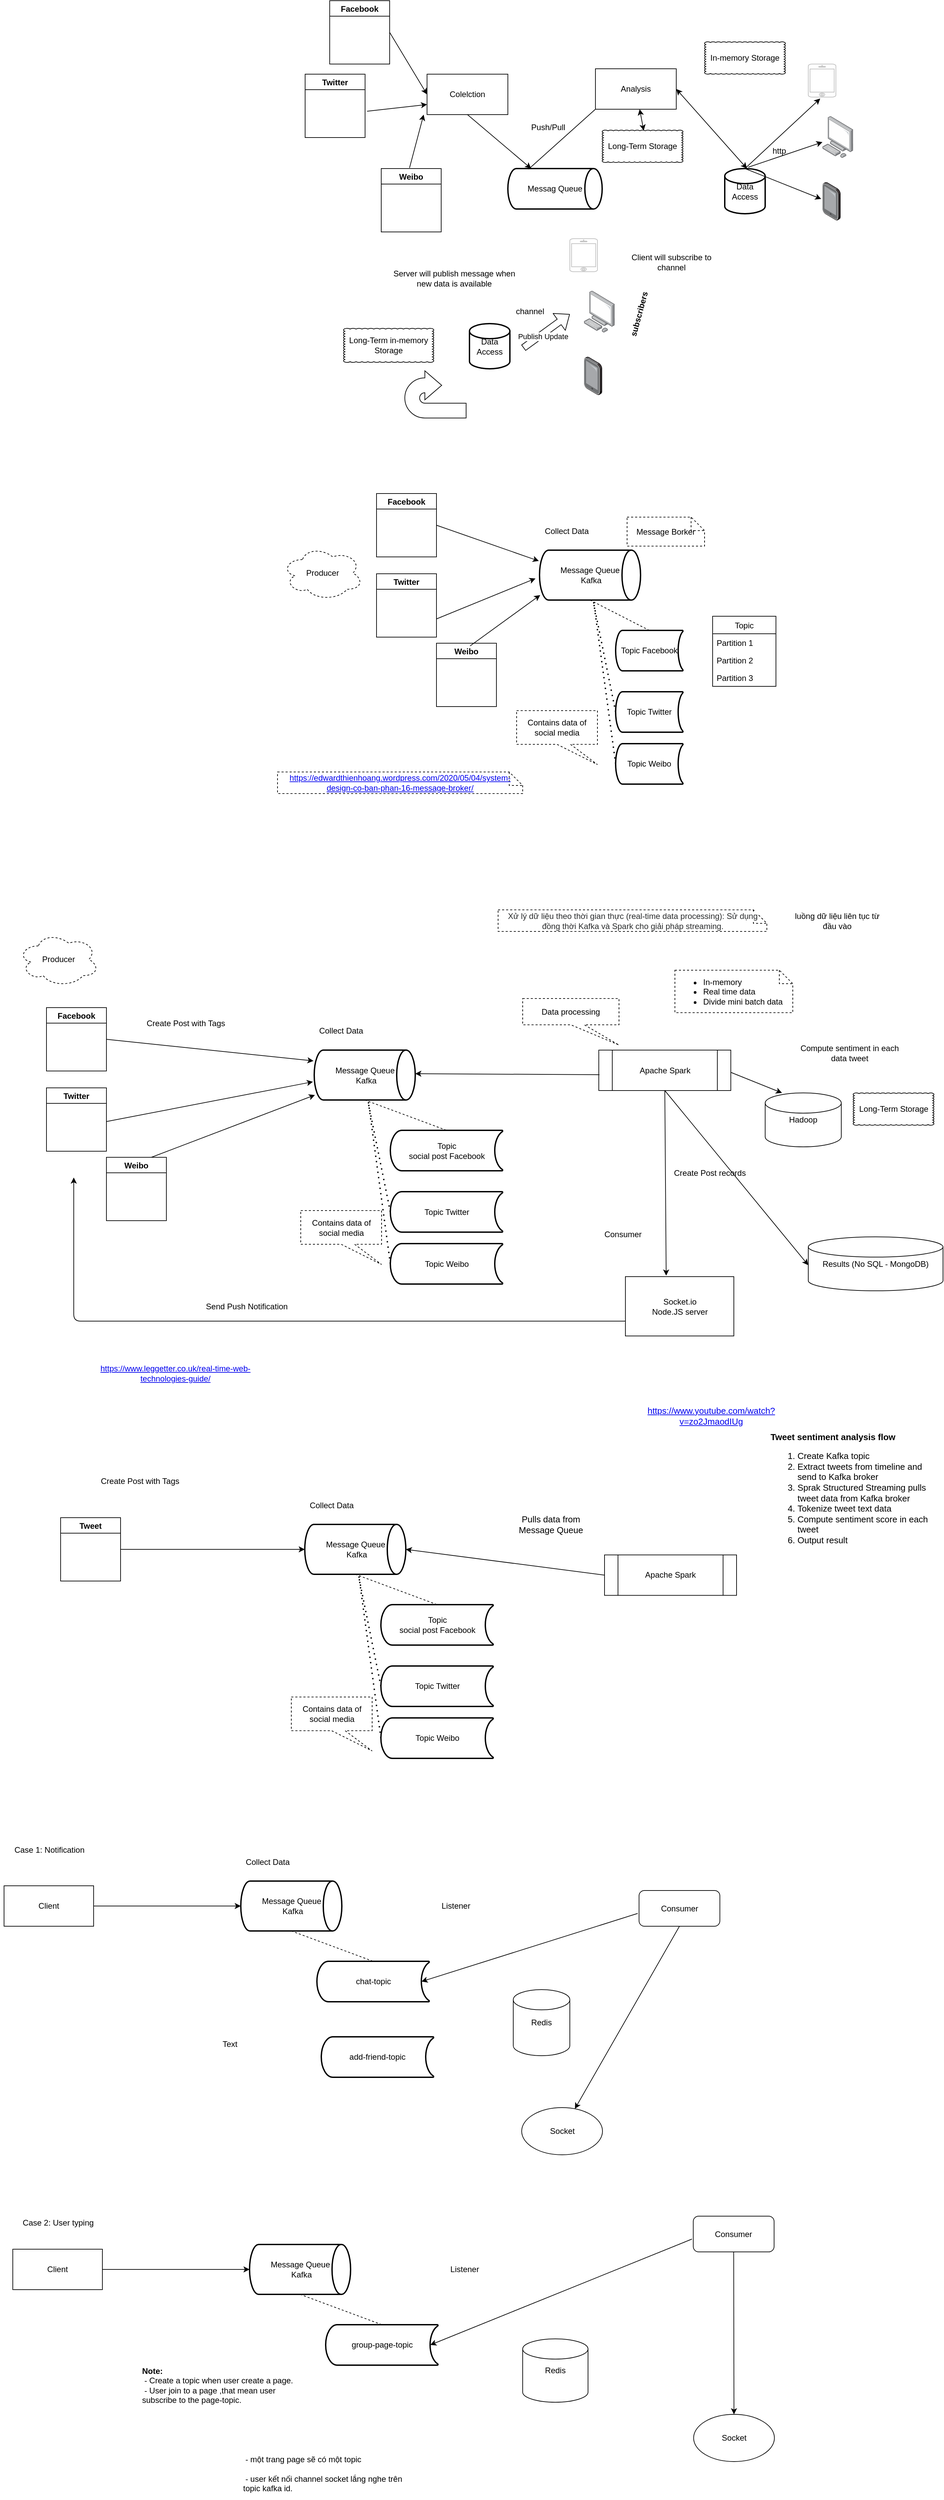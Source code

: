 <mxfile version="13.6.0" type="github">
  <diagram id="zB4D0Zn1a5sWIB_5QHZO" name="Page-1">
    <mxGraphModel dx="3342" dy="794" grid="1" gridSize="7" guides="1" tooltips="1" connect="1" arrows="1" fold="1" page="1" pageScale="1" pageWidth="1920" pageHeight="1200" math="0" shadow="0">
      <root>
        <mxCell id="0" />
        <mxCell id="1" parent="0" />
        <mxCell id="u7dPjCdoEQU-WYultVdr-2" value="Messag Queue&lt;br&gt;" style="strokeWidth=2;html=1;shape=mxgraph.flowchart.direct_data;whiteSpace=wrap;" parent="1" vertex="1">
          <mxGeometry x="307" y="274" width="140" height="60" as="geometry" />
        </mxCell>
        <mxCell id="u7dPjCdoEQU-WYultVdr-3" value="Colelction" style="rounded=0;whiteSpace=wrap;html=1;" parent="1" vertex="1">
          <mxGeometry x="187" y="134" width="120" height="60" as="geometry" />
        </mxCell>
        <mxCell id="u7dPjCdoEQU-WYultVdr-6" value="" style="endArrow=classic;html=1;exitX=0.5;exitY=1;exitDx=0;exitDy=0;" parent="1" source="u7dPjCdoEQU-WYultVdr-3" target="u7dPjCdoEQU-WYultVdr-2" edge="1">
          <mxGeometry width="50" height="50" relative="1" as="geometry">
            <mxPoint x="207" y="384" as="sourcePoint" />
            <mxPoint x="257" y="334" as="targetPoint" />
          </mxGeometry>
        </mxCell>
        <mxCell id="u7dPjCdoEQU-WYultVdr-7" value="Analysis" style="rounded=0;whiteSpace=wrap;html=1;" parent="1" vertex="1">
          <mxGeometry x="437" y="126" width="120" height="60" as="geometry" />
        </mxCell>
        <mxCell id="u7dPjCdoEQU-WYultVdr-81" value="Data Access" style="strokeWidth=2;html=1;shape=mxgraph.flowchart.database;whiteSpace=wrap;" parent="1" vertex="1">
          <mxGeometry x="629" y="274" width="60" height="67" as="geometry" />
        </mxCell>
        <mxCell id="u7dPjCdoEQU-WYultVdr-82" value="Long-Term Storage" style="whiteSpace=wrap;html=1;shape=mxgraph.basic.cloud_rect" parent="1" vertex="1">
          <mxGeometry x="447" y="217" width="120" height="48" as="geometry" />
        </mxCell>
        <mxCell id="u7dPjCdoEQU-WYultVdr-83" value="" style="endArrow=classic;startArrow=classic;html=1;exitX=0.514;exitY=0.015;exitDx=0;exitDy=0;exitPerimeter=0;" parent="1" source="u7dPjCdoEQU-WYultVdr-82" target="u7dPjCdoEQU-WYultVdr-7" edge="1">
          <mxGeometry width="50" height="50" relative="1" as="geometry">
            <mxPoint x="459" y="244" as="sourcePoint" />
            <mxPoint x="509" y="194" as="targetPoint" />
          </mxGeometry>
        </mxCell>
        <mxCell id="u7dPjCdoEQU-WYultVdr-84" value="In-memory Storage" style="whiteSpace=wrap;html=1;shape=mxgraph.basic.cloud_rect" parent="1" vertex="1">
          <mxGeometry x="599" y="86" width="120" height="48" as="geometry" />
        </mxCell>
        <mxCell id="u7dPjCdoEQU-WYultVdr-86" value="" style="endArrow=classic;startArrow=classic;html=1;entryX=1;entryY=0.5;entryDx=0;entryDy=0;" parent="1" target="u7dPjCdoEQU-WYultVdr-7" edge="1">
          <mxGeometry width="50" height="50" relative="1" as="geometry">
            <mxPoint x="662" y="274" as="sourcePoint" />
            <mxPoint x="712" y="224" as="targetPoint" />
          </mxGeometry>
        </mxCell>
        <mxCell id="u7dPjCdoEQU-WYultVdr-87" value="" style="endArrow=none;html=1;exitX=0.219;exitY=0.016;exitDx=0;exitDy=0;exitPerimeter=0;" parent="1" source="u7dPjCdoEQU-WYultVdr-2" edge="1">
          <mxGeometry width="50" height="50" relative="1" as="geometry">
            <mxPoint x="387" y="236" as="sourcePoint" />
            <mxPoint x="437" y="186" as="targetPoint" />
          </mxGeometry>
        </mxCell>
        <mxCell id="u7dPjCdoEQU-WYultVdr-89" value="Push/Pull" style="text;html=1;strokeColor=none;fillColor=none;align=center;verticalAlign=middle;whiteSpace=wrap;rounded=0;" parent="1" vertex="1">
          <mxGeometry x="347" y="203" width="40" height="20" as="geometry" />
        </mxCell>
        <mxCell id="u7dPjCdoEQU-WYultVdr-90" value="" style="html=1;verticalLabelPosition=bottom;labelBackgroundColor=#ffffff;verticalAlign=top;shadow=0;dashed=0;strokeWidth=1;shape=mxgraph.ios7.misc.iphone;strokeColor=#c0c0c0;" parent="1" vertex="1">
          <mxGeometry x="753" y="119" width="41" height="49" as="geometry" />
        </mxCell>
        <mxCell id="u7dPjCdoEQU-WYultVdr-91" value="" style="endArrow=classic;html=1;entryX=0.432;entryY=1.044;entryDx=0;entryDy=0;entryPerimeter=0;exitX=0.5;exitY=0;exitDx=0;exitDy=0;exitPerimeter=0;" parent="1" source="u7dPjCdoEQU-WYultVdr-81" target="u7dPjCdoEQU-WYultVdr-90" edge="1">
          <mxGeometry width="50" height="50" relative="1" as="geometry">
            <mxPoint x="669" y="266" as="sourcePoint" />
            <mxPoint x="747" y="224" as="targetPoint" />
          </mxGeometry>
        </mxCell>
        <mxCell id="u7dPjCdoEQU-WYultVdr-92" value="http" style="text;html=1;strokeColor=none;fillColor=none;align=center;verticalAlign=middle;whiteSpace=wrap;rounded=0;" parent="1" vertex="1">
          <mxGeometry x="690" y="238" width="40" height="20" as="geometry" />
        </mxCell>
        <mxCell id="u7dPjCdoEQU-WYultVdr-93" value="" style="points=[];aspect=fixed;html=1;align=center;shadow=0;dashed=0;image;image=img/lib/allied_telesis/computer_and_terminals/Personal_Computer.svg;" parent="1" vertex="1">
          <mxGeometry x="774" y="196.2" width="45.6" height="61.8" as="geometry" />
        </mxCell>
        <mxCell id="u7dPjCdoEQU-WYultVdr-98" value="" style="endArrow=classic;html=1;" parent="1" target="u7dPjCdoEQU-WYultVdr-93" edge="1">
          <mxGeometry width="50" height="50" relative="1" as="geometry">
            <mxPoint x="664" y="272" as="sourcePoint" />
            <mxPoint x="730" y="224" as="targetPoint" />
          </mxGeometry>
        </mxCell>
        <mxCell id="u7dPjCdoEQU-WYultVdr-99" value="" style="points=[];aspect=fixed;html=1;align=center;shadow=0;dashed=0;image;image=img/lib/allied_telesis/computer_and_terminals/Tablet.svg;" parent="1" vertex="1">
          <mxGeometry x="774" y="294" width="27" height="57" as="geometry" />
        </mxCell>
        <mxCell id="u7dPjCdoEQU-WYultVdr-100" value="" style="endArrow=classic;html=1;entryX=-0.066;entryY=0.44;entryDx=0;entryDy=0;entryPerimeter=0;exitX=0.5;exitY=0;exitDx=0;exitDy=0;exitPerimeter=0;" parent="1" source="u7dPjCdoEQU-WYultVdr-81" target="u7dPjCdoEQU-WYultVdr-99" edge="1">
          <mxGeometry width="50" height="50" relative="1" as="geometry">
            <mxPoint x="694" y="294" as="sourcePoint" />
            <mxPoint x="744" y="244" as="targetPoint" />
          </mxGeometry>
        </mxCell>
        <mxCell id="u7dPjCdoEQU-WYultVdr-101" value="Data Access" style="strokeWidth=2;html=1;shape=mxgraph.flowchart.database;whiteSpace=wrap;" parent="1" vertex="1">
          <mxGeometry x="250" y="504" width="60" height="67" as="geometry" />
        </mxCell>
        <mxCell id="u7dPjCdoEQU-WYultVdr-102" value="" style="html=1;verticalLabelPosition=bottom;labelBackgroundColor=#ffffff;verticalAlign=top;shadow=0;dashed=0;strokeWidth=1;shape=mxgraph.ios7.misc.iphone;strokeColor=#c0c0c0;" parent="1" vertex="1">
          <mxGeometry x="399" y="378" width="41" height="49" as="geometry" />
        </mxCell>
        <mxCell id="u7dPjCdoEQU-WYultVdr-104" value="channel" style="text;html=1;strokeColor=none;fillColor=none;align=center;verticalAlign=middle;whiteSpace=wrap;rounded=0;" parent="1" vertex="1">
          <mxGeometry x="320" y="476" width="40" height="20" as="geometry" />
        </mxCell>
        <mxCell id="u7dPjCdoEQU-WYultVdr-105" value="" style="points=[];aspect=fixed;html=1;align=center;shadow=0;dashed=0;image;image=img/lib/allied_telesis/computer_and_terminals/Personal_Computer.svg;" parent="1" vertex="1">
          <mxGeometry x="420" y="455.2" width="45.6" height="61.8" as="geometry" />
        </mxCell>
        <mxCell id="u7dPjCdoEQU-WYultVdr-107" value="" style="points=[];aspect=fixed;html=1;align=center;shadow=0;dashed=0;image;image=img/lib/allied_telesis/computer_and_terminals/Tablet.svg;" parent="1" vertex="1">
          <mxGeometry x="420" y="553" width="27" height="57" as="geometry" />
        </mxCell>
        <mxCell id="u7dPjCdoEQU-WYultVdr-109" value="subscribers" style="text;html=1;strokeColor=none;fillColor=none;align=center;verticalAlign=middle;whiteSpace=wrap;rounded=0;rotation=-75;fontStyle=1" parent="1" vertex="1">
          <mxGeometry x="465.6" y="476" width="73" height="28" as="geometry" />
        </mxCell>
        <mxCell id="u7dPjCdoEQU-WYultVdr-112" value="" style="shape=flexArrow;endArrow=classic;html=1;" parent="1" edge="1">
          <mxGeometry width="50" height="50" relative="1" as="geometry">
            <mxPoint x="330" y="540" as="sourcePoint" />
            <mxPoint x="399" y="490" as="targetPoint" />
          </mxGeometry>
        </mxCell>
        <mxCell id="u7dPjCdoEQU-WYultVdr-113" value="Publish Update" style="edgeLabel;html=1;align=center;verticalAlign=middle;resizable=0;points=[];" parent="u7dPjCdoEQU-WYultVdr-112" vertex="1" connectable="0">
          <mxGeometry x="-0.23" y="-3" relative="1" as="geometry">
            <mxPoint as="offset" />
          </mxGeometry>
        </mxCell>
        <mxCell id="u7dPjCdoEQU-WYultVdr-114" value="Long-Term in-memory Storage" style="whiteSpace=wrap;html=1;shape=mxgraph.basic.cloud_rect" parent="1" vertex="1">
          <mxGeometry x="63" y="511" width="134" height="50.5" as="geometry" />
        </mxCell>
        <mxCell id="u7dPjCdoEQU-WYultVdr-115" value="" style="html=1;shadow=0;dashed=0;align=center;verticalAlign=middle;shape=mxgraph.arrows2.uTurnArrow;dy=11;arrowHead=43;dx2=25;" parent="1" vertex="1">
          <mxGeometry x="154" y="574" width="91" height="70" as="geometry" />
        </mxCell>
        <mxCell id="u7dPjCdoEQU-WYultVdr-116" value="Client will subscribe to channel&lt;br&gt;" style="text;html=1;strokeColor=none;fillColor=none;align=center;verticalAlign=middle;whiteSpace=wrap;rounded=0;" parent="1" vertex="1">
          <mxGeometry x="473" y="399" width="154" height="28" as="geometry" />
        </mxCell>
        <mxCell id="u7dPjCdoEQU-WYultVdr-117" value="Server will publish message when new data is available" style="text;html=1;strokeColor=none;fillColor=none;align=center;verticalAlign=middle;whiteSpace=wrap;rounded=0;" parent="1" vertex="1">
          <mxGeometry x="126" y="427" width="203" height="20" as="geometry" />
        </mxCell>
        <mxCell id="24a-mGjXgg-N6J_SjT-v-1" value="Facebook" style="swimlane;" parent="1" vertex="1">
          <mxGeometry x="42.5" y="25" width="89" height="94" as="geometry" />
        </mxCell>
        <mxCell id="24a-mGjXgg-N6J_SjT-v-2" value="" style="endArrow=classic;html=1;entryX=0;entryY=0.5;entryDx=0;entryDy=0;exitX=1;exitY=0.5;exitDx=0;exitDy=0;" parent="1" source="24a-mGjXgg-N6J_SjT-v-1" target="u7dPjCdoEQU-WYultVdr-3" edge="1">
          <mxGeometry width="50" height="50" relative="1" as="geometry">
            <mxPoint x="98" y="168" as="sourcePoint" />
            <mxPoint x="148" y="118" as="targetPoint" />
          </mxGeometry>
        </mxCell>
        <mxCell id="24a-mGjXgg-N6J_SjT-v-3" value="Twitter" style="swimlane;" parent="1" vertex="1">
          <mxGeometry x="6" y="134" width="89" height="94" as="geometry" />
        </mxCell>
        <mxCell id="24a-mGjXgg-N6J_SjT-v-4" value="Weibo" style="swimlane;" parent="1" vertex="1">
          <mxGeometry x="119" y="274" width="89" height="94" as="geometry" />
        </mxCell>
        <mxCell id="24a-mGjXgg-N6J_SjT-v-5" value="" style="endArrow=classic;html=1;entryX=0;entryY=0.75;entryDx=0;entryDy=0;" parent="1" target="u7dPjCdoEQU-WYultVdr-3" edge="1">
          <mxGeometry width="50" height="50" relative="1" as="geometry">
            <mxPoint x="98" y="189" as="sourcePoint" />
            <mxPoint x="155" y="217" as="targetPoint" />
          </mxGeometry>
        </mxCell>
        <mxCell id="24a-mGjXgg-N6J_SjT-v-7" value="" style="endArrow=classic;html=1;" parent="1" edge="1">
          <mxGeometry width="50" height="50" relative="1" as="geometry">
            <mxPoint x="161" y="273" as="sourcePoint" />
            <mxPoint x="182" y="194" as="targetPoint" />
          </mxGeometry>
        </mxCell>
        <mxCell id="24a-mGjXgg-N6J_SjT-v-9" value="Message Queue&lt;br&gt;&amp;nbsp;Kafka" style="strokeWidth=2;html=1;shape=mxgraph.flowchart.direct_data;whiteSpace=wrap;" parent="1" vertex="1">
          <mxGeometry x="354" y="840" width="150" height="74" as="geometry" />
        </mxCell>
        <mxCell id="24a-mGjXgg-N6J_SjT-v-14" value="" style="endArrow=classic;html=1;entryX=-0.007;entryY=0.217;entryDx=0;entryDy=0;exitX=1;exitY=0.5;exitDx=0;exitDy=0;entryPerimeter=0;" parent="1" source="24a-mGjXgg-N6J_SjT-v-18" target="24a-mGjXgg-N6J_SjT-v-9" edge="1">
          <mxGeometry width="50" height="50" relative="1" as="geometry">
            <mxPoint x="180" y="872" as="sourcePoint" />
            <mxPoint x="269" y="868" as="targetPoint" />
          </mxGeometry>
        </mxCell>
        <mxCell id="24a-mGjXgg-N6J_SjT-v-15" value="Weibo" style="swimlane;" parent="1" vertex="1">
          <mxGeometry x="201" y="978" width="89" height="94" as="geometry" />
        </mxCell>
        <mxCell id="24a-mGjXgg-N6J_SjT-v-16" value="" style="endArrow=classic;html=1;" parent="1" edge="1">
          <mxGeometry width="50" height="50" relative="1" as="geometry">
            <mxPoint x="201" y="942" as="sourcePoint" />
            <mxPoint x="348" y="882" as="targetPoint" />
          </mxGeometry>
        </mxCell>
        <mxCell id="24a-mGjXgg-N6J_SjT-v-17" value="" style="endArrow=classic;html=1;entryX=0.007;entryY=0.9;entryDx=0;entryDy=0;entryPerimeter=0;" parent="1" target="24a-mGjXgg-N6J_SjT-v-9" edge="1">
          <mxGeometry width="50" height="50" relative="1" as="geometry">
            <mxPoint x="251" y="982" as="sourcePoint" />
            <mxPoint x="286" y="903" as="targetPoint" />
          </mxGeometry>
        </mxCell>
        <mxCell id="24a-mGjXgg-N6J_SjT-v-18" value="Facebook" style="swimlane;" parent="1" vertex="1">
          <mxGeometry x="112" y="756" width="89" height="94" as="geometry" />
        </mxCell>
        <mxCell id="24a-mGjXgg-N6J_SjT-v-19" value="Twitter" style="swimlane;" parent="1" vertex="1">
          <mxGeometry x="112" y="875" width="89" height="94" as="geometry" />
        </mxCell>
        <mxCell id="24a-mGjXgg-N6J_SjT-v-20" value="Collect Data&lt;br&gt;" style="text;html=1;strokeColor=none;fillColor=none;align=center;verticalAlign=middle;whiteSpace=wrap;rounded=0;" parent="1" vertex="1">
          <mxGeometry x="355.5" y="798" width="77" height="27" as="geometry" />
        </mxCell>
        <mxCell id="24a-mGjXgg-N6J_SjT-v-22" value="Topic Facebook" style="strokeWidth=2;html=1;shape=mxgraph.flowchart.stored_data;whiteSpace=wrap;" parent="1" vertex="1">
          <mxGeometry x="467" y="959" width="100" height="60" as="geometry" />
        </mxCell>
        <mxCell id="24a-mGjXgg-N6J_SjT-v-23" value="" style="endArrow=none;dashed=1;html=1;exitX=0.5;exitY=1;exitDx=0;exitDy=0;exitPerimeter=0;entryX=0.5;entryY=0;entryDx=0;entryDy=0;entryPerimeter=0;" parent="1" source="24a-mGjXgg-N6J_SjT-v-9" target="24a-mGjXgg-N6J_SjT-v-22" edge="1">
          <mxGeometry width="50" height="50" relative="1" as="geometry">
            <mxPoint x="397" y="1072" as="sourcePoint" />
            <mxPoint x="447" y="1022" as="targetPoint" />
          </mxGeometry>
        </mxCell>
        <mxCell id="24a-mGjXgg-N6J_SjT-v-24" value="Topic Twitter" style="strokeWidth=2;html=1;shape=mxgraph.flowchart.stored_data;whiteSpace=wrap;" parent="1" vertex="1">
          <mxGeometry x="467" y="1050" width="100" height="60" as="geometry" />
        </mxCell>
        <mxCell id="24a-mGjXgg-N6J_SjT-v-25" value="" style="endArrow=none;dashed=1;html=1;dashPattern=1 3;strokeWidth=2;exitX=0;exitY=0.5;exitDx=0;exitDy=0;exitPerimeter=0;" parent="1" source="24a-mGjXgg-N6J_SjT-v-24" edge="1">
          <mxGeometry width="50" height="50" relative="1" as="geometry">
            <mxPoint x="383" y="988" as="sourcePoint" />
            <mxPoint x="434" y="917" as="targetPoint" />
          </mxGeometry>
        </mxCell>
        <mxCell id="24a-mGjXgg-N6J_SjT-v-26" value="Topic Weibo&lt;br&gt;" style="strokeWidth=2;html=1;shape=mxgraph.flowchart.stored_data;whiteSpace=wrap;" parent="1" vertex="1">
          <mxGeometry x="467" y="1127" width="100" height="60" as="geometry" />
        </mxCell>
        <mxCell id="24a-mGjXgg-N6J_SjT-v-27" value="" style="endArrow=none;dashed=1;html=1;dashPattern=1 3;strokeWidth=2;exitX=0;exitY=0.5;exitDx=0;exitDy=0;exitPerimeter=0;" parent="1" source="24a-mGjXgg-N6J_SjT-v-26" edge="1">
          <mxGeometry width="50" height="50" relative="1" as="geometry">
            <mxPoint x="397" y="1065" as="sourcePoint" />
            <mxPoint x="434" y="914" as="targetPoint" />
          </mxGeometry>
        </mxCell>
        <mxCell id="24a-mGjXgg-N6J_SjT-v-40" value="Producer" style="ellipse;shape=cloud;whiteSpace=wrap;html=1;dashed=1;" parent="1" vertex="1">
          <mxGeometry x="-28" y="834" width="120" height="80" as="geometry" />
        </mxCell>
        <mxCell id="24a-mGjXgg-N6J_SjT-v-36" value="Topic" style="swimlane;fontStyle=0;childLayout=stackLayout;horizontal=1;startSize=26;fillColor=none;horizontalStack=0;resizeParent=1;resizeParentMax=0;resizeLast=0;collapsible=1;marginBottom=0;" parent="1" vertex="1">
          <mxGeometry x="611" y="938" width="94" height="104" as="geometry" />
        </mxCell>
        <mxCell id="24a-mGjXgg-N6J_SjT-v-37" value="Partition 1" style="text;strokeColor=none;fillColor=none;align=left;verticalAlign=top;spacingLeft=4;spacingRight=4;overflow=hidden;rotatable=0;points=[[0,0.5],[1,0.5]];portConstraint=eastwest;" parent="24a-mGjXgg-N6J_SjT-v-36" vertex="1">
          <mxGeometry y="26" width="94" height="26" as="geometry" />
        </mxCell>
        <mxCell id="24a-mGjXgg-N6J_SjT-v-38" value="Partition 2" style="text;strokeColor=none;fillColor=none;align=left;verticalAlign=top;spacingLeft=4;spacingRight=4;overflow=hidden;rotatable=0;points=[[0,0.5],[1,0.5]];portConstraint=eastwest;" parent="24a-mGjXgg-N6J_SjT-v-36" vertex="1">
          <mxGeometry y="52" width="94" height="26" as="geometry" />
        </mxCell>
        <mxCell id="24a-mGjXgg-N6J_SjT-v-39" value="Partition 3" style="text;strokeColor=none;fillColor=none;align=left;verticalAlign=top;spacingLeft=4;spacingRight=4;overflow=hidden;rotatable=0;points=[[0,0.5],[1,0.5]];portConstraint=eastwest;" parent="24a-mGjXgg-N6J_SjT-v-36" vertex="1">
          <mxGeometry y="78" width="94" height="26" as="geometry" />
        </mxCell>
        <mxCell id="24a-mGjXgg-N6J_SjT-v-41" value="Contains data of social media" style="shape=callout;whiteSpace=wrap;html=1;perimeter=calloutPerimeter;dashed=1;position2=1;" parent="1" vertex="1">
          <mxGeometry x="320" y="1078" width="120" height="80" as="geometry" />
        </mxCell>
        <mxCell id="24a-mGjXgg-N6J_SjT-v-44" value="&lt;a href=&quot;https://edwardthienhoang.wordpress.com/2020/05/04/system-design-co-ban-phan-16-message-broker/&quot;&gt;https://edwardthienhoang.wordpress.com/2020/05/04/system-design-co-ban-phan-16-message-broker/&lt;/a&gt;" style="shape=note;size=20;whiteSpace=wrap;html=1;dashed=1;" parent="1" vertex="1">
          <mxGeometry x="-35" y="1169" width="364" height="32" as="geometry" />
        </mxCell>
        <mxCell id="24a-mGjXgg-N6J_SjT-v-45" value="Message Borker" style="shape=note;size=20;whiteSpace=wrap;html=1;dashed=1;" parent="1" vertex="1">
          <mxGeometry x="484" y="791" width="115" height="43" as="geometry" />
        </mxCell>
        <mxCell id="24a-mGjXgg-N6J_SjT-v-46" value="&lt;span style=&quot;color: rgb(41 , 43 , 44) ; font-family: &amp;#34;open sans&amp;#34; , , &amp;#34;blinkmacsystemfont&amp;#34; , &amp;#34;segoe ui&amp;#34; , &amp;#34;helvetica neue&amp;#34; , &amp;#34;arial&amp;#34; , sans-serif , &amp;#34;apple color emoji&amp;#34; , &amp;#34;segoe ui emoji&amp;#34; , &amp;#34;segoe ui symbol&amp;#34; ; text-align: left ; background-color: rgb(255 , 255 , 255)&quot;&gt;Xử lý dữ liệu theo thời gian thực (real-time data processing): Sử dụng đồng thời Kafka và Spark cho giải pháp streaming.&lt;/span&gt;" style="shape=note;size=20;whiteSpace=wrap;html=1;dashed=1;" parent="1" vertex="1">
          <mxGeometry x="292.5" y="1373.5" width="399" height="32" as="geometry" />
        </mxCell>
        <mxCell id="uCAJaLIvxssrV7Yk87P6-1" value="Message Queue&lt;br&gt;&amp;nbsp;Kafka" style="strokeWidth=2;html=1;shape=mxgraph.flowchart.direct_data;whiteSpace=wrap;" parent="1" vertex="1">
          <mxGeometry x="19.5" y="1581.5" width="150" height="74" as="geometry" />
        </mxCell>
        <mxCell id="uCAJaLIvxssrV7Yk87P6-2" value="" style="endArrow=classic;html=1;entryX=-0.007;entryY=0.217;entryDx=0;entryDy=0;exitX=1;exitY=0.5;exitDx=0;exitDy=0;entryPerimeter=0;" parent="1" source="uCAJaLIvxssrV7Yk87P6-6" target="uCAJaLIvxssrV7Yk87P6-1" edge="1">
          <mxGeometry width="50" height="50" relative="1" as="geometry">
            <mxPoint x="-310" y="1634.5" as="sourcePoint" />
            <mxPoint x="-221" y="1630.5" as="targetPoint" />
          </mxGeometry>
        </mxCell>
        <mxCell id="uCAJaLIvxssrV7Yk87P6-3" value="Weibo" style="swimlane;" parent="1" vertex="1">
          <mxGeometry x="-289" y="1740.5" width="89" height="94" as="geometry" />
        </mxCell>
        <mxCell id="uCAJaLIvxssrV7Yk87P6-4" value="" style="endArrow=classic;html=1;entryX=-0.013;entryY=0.635;entryDx=0;entryDy=0;entryPerimeter=0;" parent="1" target="uCAJaLIvxssrV7Yk87P6-1" edge="1">
          <mxGeometry width="50" height="50" relative="1" as="geometry">
            <mxPoint x="-289" y="1687.5" as="sourcePoint" />
            <mxPoint x="-142" y="1627.5" as="targetPoint" />
          </mxGeometry>
        </mxCell>
        <mxCell id="uCAJaLIvxssrV7Yk87P6-5" value="" style="endArrow=classic;html=1;entryX=0.007;entryY=0.9;entryDx=0;entryDy=0;entryPerimeter=0;exitX=0.75;exitY=0;exitDx=0;exitDy=0;" parent="1" source="uCAJaLIvxssrV7Yk87P6-3" target="uCAJaLIvxssrV7Yk87P6-1" edge="1">
          <mxGeometry width="50" height="50" relative="1" as="geometry">
            <mxPoint x="-239" y="1744.5" as="sourcePoint" />
            <mxPoint x="-204" y="1665.5" as="targetPoint" />
          </mxGeometry>
        </mxCell>
        <mxCell id="uCAJaLIvxssrV7Yk87P6-6" value="Facebook" style="swimlane;" parent="1" vertex="1">
          <mxGeometry x="-378" y="1518.5" width="89" height="94" as="geometry" />
        </mxCell>
        <mxCell id="uCAJaLIvxssrV7Yk87P6-7" value="Twitter" style="swimlane;" parent="1" vertex="1">
          <mxGeometry x="-378" y="1637.5" width="89" height="94" as="geometry" />
        </mxCell>
        <mxCell id="uCAJaLIvxssrV7Yk87P6-8" value="Collect Data&lt;br&gt;" style="text;html=1;strokeColor=none;fillColor=none;align=center;verticalAlign=middle;whiteSpace=wrap;rounded=0;" parent="1" vertex="1">
          <mxGeometry x="21" y="1539.5" width="77" height="27" as="geometry" />
        </mxCell>
        <mxCell id="uCAJaLIvxssrV7Yk87P6-9" value="Topic &lt;br&gt;social post Facebook" style="strokeWidth=2;html=1;shape=mxgraph.flowchart.stored_data;whiteSpace=wrap;" parent="1" vertex="1">
          <mxGeometry x="132.5" y="1700.5" width="167" height="60" as="geometry" />
        </mxCell>
        <mxCell id="uCAJaLIvxssrV7Yk87P6-10" value="" style="endArrow=none;dashed=1;html=1;exitX=0.5;exitY=1;exitDx=0;exitDy=0;exitPerimeter=0;entryX=0.5;entryY=0;entryDx=0;entryDy=0;entryPerimeter=0;" parent="1" source="uCAJaLIvxssrV7Yk87P6-1" target="uCAJaLIvxssrV7Yk87P6-9" edge="1">
          <mxGeometry width="50" height="50" relative="1" as="geometry">
            <mxPoint x="62.5" y="1813.5" as="sourcePoint" />
            <mxPoint x="112.5" y="1763.5" as="targetPoint" />
          </mxGeometry>
        </mxCell>
        <mxCell id="uCAJaLIvxssrV7Yk87P6-11" value="Topic Twitter" style="strokeWidth=2;html=1;shape=mxgraph.flowchart.stored_data;whiteSpace=wrap;" parent="1" vertex="1">
          <mxGeometry x="132.5" y="1791.5" width="167" height="60" as="geometry" />
        </mxCell>
        <mxCell id="uCAJaLIvxssrV7Yk87P6-12" value="" style="endArrow=none;dashed=1;html=1;dashPattern=1 3;strokeWidth=2;exitX=0;exitY=0.5;exitDx=0;exitDy=0;exitPerimeter=0;" parent="1" source="uCAJaLIvxssrV7Yk87P6-11" edge="1">
          <mxGeometry width="50" height="50" relative="1" as="geometry">
            <mxPoint x="48.5" y="1729.5" as="sourcePoint" />
            <mxPoint x="99.5" y="1658.5" as="targetPoint" />
          </mxGeometry>
        </mxCell>
        <mxCell id="uCAJaLIvxssrV7Yk87P6-13" value="Topic Weibo&lt;br&gt;" style="strokeWidth=2;html=1;shape=mxgraph.flowchart.stored_data;whiteSpace=wrap;" parent="1" vertex="1">
          <mxGeometry x="132.5" y="1868.5" width="167" height="60" as="geometry" />
        </mxCell>
        <mxCell id="uCAJaLIvxssrV7Yk87P6-14" value="" style="endArrow=none;dashed=1;html=1;dashPattern=1 3;strokeWidth=2;exitX=0;exitY=0.5;exitDx=0;exitDy=0;exitPerimeter=0;" parent="1" source="uCAJaLIvxssrV7Yk87P6-13" edge="1">
          <mxGeometry width="50" height="50" relative="1" as="geometry">
            <mxPoint x="62.5" y="1806.5" as="sourcePoint" />
            <mxPoint x="99.5" y="1655.5" as="targetPoint" />
          </mxGeometry>
        </mxCell>
        <mxCell id="uCAJaLIvxssrV7Yk87P6-15" value="Producer" style="ellipse;shape=cloud;whiteSpace=wrap;html=1;dashed=1;" parent="1" vertex="1">
          <mxGeometry x="-420" y="1407" width="120" height="80" as="geometry" />
        </mxCell>
        <mxCell id="uCAJaLIvxssrV7Yk87P6-20" value="Contains data of social media" style="shape=callout;whiteSpace=wrap;html=1;perimeter=calloutPerimeter;dashed=1;position2=1;" parent="1" vertex="1">
          <mxGeometry x="-0.5" y="1819.5" width="120" height="80" as="geometry" />
        </mxCell>
        <mxCell id="uCAJaLIvxssrV7Yk87P6-22" value="Create Post with Tags" style="text;html=1;strokeColor=none;fillColor=none;align=center;verticalAlign=middle;whiteSpace=wrap;rounded=0;" parent="1" vertex="1">
          <mxGeometry x="-232.5" y="1518.5" width="122" height="46" as="geometry" />
        </mxCell>
        <mxCell id="uCAJaLIvxssrV7Yk87P6-25" value="Apache Spark" style="shape=process;whiteSpace=wrap;html=1;backgroundOutline=1;" parent="1" vertex="1">
          <mxGeometry x="442" y="1581.5" width="196" height="60" as="geometry" />
        </mxCell>
        <mxCell id="uCAJaLIvxssrV7Yk87P6-26" value="Data processing" style="shape=callout;whiteSpace=wrap;html=1;perimeter=calloutPerimeter;dashed=1;position2=1;" parent="1" vertex="1">
          <mxGeometry x="329" y="1505" width="143" height="69" as="geometry" />
        </mxCell>
        <mxCell id="uCAJaLIvxssrV7Yk87P6-28" value="" style="endArrow=classic;html=1;entryX=1;entryY=0.5;entryDx=0;entryDy=0;entryPerimeter=0;exitX=0.005;exitY=0.642;exitDx=0;exitDy=0;exitPerimeter=0;" parent="1" edge="1">
          <mxGeometry width="50" height="50" relative="1" as="geometry">
            <mxPoint x="442.98" y="1618.02" as="sourcePoint" />
            <mxPoint x="169.5" y="1616.5" as="targetPoint" />
          </mxGeometry>
        </mxCell>
        <mxCell id="uCAJaLIvxssrV7Yk87P6-29" value="Socket.io&lt;br&gt;Node.JS server" style="rounded=0;whiteSpace=wrap;html=1;" parent="1" vertex="1">
          <mxGeometry x="481.5" y="1917.5" width="161" height="88" as="geometry" />
        </mxCell>
        <mxCell id="uCAJaLIvxssrV7Yk87P6-30" value="" style="endArrow=classic;html=1;exitX=0;exitY=0.75;exitDx=0;exitDy=0;" parent="1" source="uCAJaLIvxssrV7Yk87P6-29" edge="1">
          <mxGeometry width="50" height="50" relative="1" as="geometry">
            <mxPoint x="-316.5" y="1952.5" as="sourcePoint" />
            <mxPoint x="-337.5" y="1770.5" as="targetPoint" />
            <Array as="points">
              <mxPoint x="-337.5" y="1983.5" />
            </Array>
          </mxGeometry>
        </mxCell>
        <mxCell id="uCAJaLIvxssrV7Yk87P6-31" value="Results (No SQL - MongoDB)" style="shape=cylinder2;whiteSpace=wrap;html=1;boundedLbl=1;backgroundOutline=1;size=15;" parent="1" vertex="1">
          <mxGeometry x="753" y="1858.5" width="200" height="80" as="geometry" />
        </mxCell>
        <mxCell id="uCAJaLIvxssrV7Yk87P6-33" value="" style="endArrow=classic;html=1;exitX=0.5;exitY=1;exitDx=0;exitDy=0;entryX=0;entryY=0.525;entryDx=0;entryDy=0;entryPerimeter=0;" parent="1" source="uCAJaLIvxssrV7Yk87P6-25" target="uCAJaLIvxssrV7Yk87P6-31" edge="1">
          <mxGeometry width="50" height="50" relative="1" as="geometry">
            <mxPoint x="579.5" y="1687.5" as="sourcePoint" />
            <mxPoint x="629.5" y="1637.5" as="targetPoint" />
          </mxGeometry>
        </mxCell>
        <mxCell id="uCAJaLIvxssrV7Yk87P6-34" value="Send Push Notification" style="text;html=1;strokeColor=none;fillColor=none;align=center;verticalAlign=middle;whiteSpace=wrap;rounded=0;" parent="1" vertex="1">
          <mxGeometry x="-182" y="1951.5" width="203" height="20" as="geometry" />
        </mxCell>
        <mxCell id="uCAJaLIvxssrV7Yk87P6-35" value="Create Post records" style="text;html=1;strokeColor=none;fillColor=none;align=center;verticalAlign=middle;whiteSpace=wrap;rounded=0;" parent="1" vertex="1">
          <mxGeometry x="546" y="1740.5" width="122" height="46" as="geometry" />
        </mxCell>
        <mxCell id="uCAJaLIvxssrV7Yk87P6-36" value="luồng dữ liệu liên tục từ đầu vào&lt;br&gt;" style="text;html=1;strokeColor=none;fillColor=none;align=center;verticalAlign=middle;whiteSpace=wrap;rounded=0;" parent="1" vertex="1">
          <mxGeometry x="731" y="1372" width="130" height="35" as="geometry" />
        </mxCell>
        <mxCell id="uCAJaLIvxssrV7Yk87P6-37" value="" style="endArrow=classic;html=1;exitX=0.5;exitY=1;exitDx=0;exitDy=0;entryX=0.376;entryY=-0.017;entryDx=0;entryDy=0;entryPerimeter=0;" parent="1" source="uCAJaLIvxssrV7Yk87P6-25" target="uCAJaLIvxssrV7Yk87P6-29" edge="1">
          <mxGeometry width="50" height="50" relative="1" as="geometry">
            <mxPoint x="287" y="1688" as="sourcePoint" />
            <mxPoint x="337" y="1638" as="targetPoint" />
          </mxGeometry>
        </mxCell>
        <mxCell id="uCAJaLIvxssrV7Yk87P6-38" value="Consumer" style="text;html=1;strokeColor=none;fillColor=none;align=center;verticalAlign=middle;whiteSpace=wrap;rounded=0;dashed=1;" parent="1" vertex="1">
          <mxGeometry x="445" y="1841" width="66" height="28" as="geometry" />
        </mxCell>
        <mxCell id="uCAJaLIvxssrV7Yk87P6-40" value="&lt;ul&gt;&lt;li&gt;In-memory&lt;/li&gt;&lt;li&gt;Real time data&lt;/li&gt;&lt;li&gt;Divide mini batch data&lt;/li&gt;&lt;/ul&gt;" style="shape=note;size=20;whiteSpace=wrap;html=1;dashed=1;align=left;" parent="1" vertex="1">
          <mxGeometry x="555" y="1463" width="175" height="63" as="geometry" />
        </mxCell>
        <mxCell id="uCAJaLIvxssrV7Yk87P6-41" value="&lt;a href=&quot;https://www.leggetter.co.uk/real-time-web-technologies-guide/&quot;&gt;https://www.leggetter.co.uk/real-time-web-technologies-guide/&lt;/a&gt;" style="text;html=1;strokeColor=none;fillColor=none;align=center;verticalAlign=middle;whiteSpace=wrap;rounded=0;dashed=1;" parent="1" vertex="1">
          <mxGeometry x="-311.5" y="2030" width="248.5" height="62" as="geometry" />
        </mxCell>
        <mxCell id="2-kWuxi5lFnrXSgUYIgP-1" value="Hadoop" style="shape=cylinder2;whiteSpace=wrap;html=1;boundedLbl=1;backgroundOutline=1;size=15;" parent="1" vertex="1">
          <mxGeometry x="689" y="1645" width="113" height="80" as="geometry" />
        </mxCell>
        <mxCell id="2-kWuxi5lFnrXSgUYIgP-2" value="" style="endArrow=classic;html=1;entryX=0.221;entryY=0;entryDx=0;entryDy=0;entryPerimeter=0;" parent="1" target="2-kWuxi5lFnrXSgUYIgP-1" edge="1">
          <mxGeometry width="50" height="50" relative="1" as="geometry">
            <mxPoint x="638" y="1614.5" as="sourcePoint" />
            <mxPoint x="688" y="1564.5" as="targetPoint" />
          </mxGeometry>
        </mxCell>
        <mxCell id="2-kWuxi5lFnrXSgUYIgP-3" value="Compute sentiment in each data tweet" style="text;html=1;strokeColor=none;fillColor=none;align=center;verticalAlign=middle;whiteSpace=wrap;rounded=0;" parent="1" vertex="1">
          <mxGeometry x="730" y="1554" width="169" height="63" as="geometry" />
        </mxCell>
        <mxCell id="2-kWuxi5lFnrXSgUYIgP-4" value="Message Queue&lt;br&gt;&amp;nbsp;Kafka" style="strokeWidth=2;html=1;shape=mxgraph.flowchart.direct_data;whiteSpace=wrap;" parent="1" vertex="1">
          <mxGeometry x="5.5" y="2285" width="150" height="74" as="geometry" />
        </mxCell>
        <mxCell id="2-kWuxi5lFnrXSgUYIgP-5" value="" style="endArrow=classic;html=1;exitX=1;exitY=0.5;exitDx=0;exitDy=0;" parent="1" source="2-kWuxi5lFnrXSgUYIgP-9" target="2-kWuxi5lFnrXSgUYIgP-4" edge="1">
          <mxGeometry width="50" height="50" relative="1" as="geometry">
            <mxPoint x="-324" y="2356" as="sourcePoint" />
            <mxPoint x="-235" y="2352" as="targetPoint" />
          </mxGeometry>
        </mxCell>
        <mxCell id="2-kWuxi5lFnrXSgUYIgP-9" value="Tweet" style="swimlane;" parent="1" vertex="1">
          <mxGeometry x="-357" y="2275" width="89" height="94" as="geometry" />
        </mxCell>
        <mxCell id="2-kWuxi5lFnrXSgUYIgP-11" value="Collect Data&lt;br&gt;" style="text;html=1;strokeColor=none;fillColor=none;align=center;verticalAlign=middle;whiteSpace=wrap;rounded=0;" parent="1" vertex="1">
          <mxGeometry x="7" y="2243" width="77" height="27" as="geometry" />
        </mxCell>
        <mxCell id="2-kWuxi5lFnrXSgUYIgP-12" value="Topic &lt;br&gt;social post Facebook" style="strokeWidth=2;html=1;shape=mxgraph.flowchart.stored_data;whiteSpace=wrap;" parent="1" vertex="1">
          <mxGeometry x="118.5" y="2404" width="167" height="60" as="geometry" />
        </mxCell>
        <mxCell id="2-kWuxi5lFnrXSgUYIgP-13" value="" style="endArrow=none;dashed=1;html=1;exitX=0.5;exitY=1;exitDx=0;exitDy=0;exitPerimeter=0;entryX=0.5;entryY=0;entryDx=0;entryDy=0;entryPerimeter=0;" parent="1" source="2-kWuxi5lFnrXSgUYIgP-4" target="2-kWuxi5lFnrXSgUYIgP-12" edge="1">
          <mxGeometry width="50" height="50" relative="1" as="geometry">
            <mxPoint x="48.5" y="2517" as="sourcePoint" />
            <mxPoint x="98.5" y="2467" as="targetPoint" />
          </mxGeometry>
        </mxCell>
        <mxCell id="2-kWuxi5lFnrXSgUYIgP-14" value="Topic Twitter" style="strokeWidth=2;html=1;shape=mxgraph.flowchart.stored_data;whiteSpace=wrap;" parent="1" vertex="1">
          <mxGeometry x="118.5" y="2495" width="167" height="60" as="geometry" />
        </mxCell>
        <mxCell id="2-kWuxi5lFnrXSgUYIgP-15" value="" style="endArrow=none;dashed=1;html=1;dashPattern=1 3;strokeWidth=2;exitX=0;exitY=0.5;exitDx=0;exitDy=0;exitPerimeter=0;" parent="1" source="2-kWuxi5lFnrXSgUYIgP-14" edge="1">
          <mxGeometry width="50" height="50" relative="1" as="geometry">
            <mxPoint x="34.5" y="2433" as="sourcePoint" />
            <mxPoint x="85.5" y="2362" as="targetPoint" />
          </mxGeometry>
        </mxCell>
        <mxCell id="2-kWuxi5lFnrXSgUYIgP-16" value="Topic Weibo&lt;br&gt;" style="strokeWidth=2;html=1;shape=mxgraph.flowchart.stored_data;whiteSpace=wrap;" parent="1" vertex="1">
          <mxGeometry x="118.5" y="2572" width="167" height="60" as="geometry" />
        </mxCell>
        <mxCell id="2-kWuxi5lFnrXSgUYIgP-17" value="" style="endArrow=none;dashed=1;html=1;dashPattern=1 3;strokeWidth=2;exitX=0;exitY=0.5;exitDx=0;exitDy=0;exitPerimeter=0;" parent="1" source="2-kWuxi5lFnrXSgUYIgP-16" edge="1">
          <mxGeometry width="50" height="50" relative="1" as="geometry">
            <mxPoint x="48.5" y="2510" as="sourcePoint" />
            <mxPoint x="85.5" y="2359" as="targetPoint" />
          </mxGeometry>
        </mxCell>
        <mxCell id="2-kWuxi5lFnrXSgUYIgP-18" value="Contains data of social media" style="shape=callout;whiteSpace=wrap;html=1;perimeter=calloutPerimeter;dashed=1;position2=1;" parent="1" vertex="1">
          <mxGeometry x="-14.5" y="2541" width="120" height="80" as="geometry" />
        </mxCell>
        <mxCell id="2-kWuxi5lFnrXSgUYIgP-19" value="Create Post with Tags" style="text;html=1;strokeColor=none;fillColor=none;align=center;verticalAlign=middle;whiteSpace=wrap;rounded=0;" parent="1" vertex="1">
          <mxGeometry x="-300" y="2198" width="122" height="46" as="geometry" />
        </mxCell>
        <mxCell id="2-kWuxi5lFnrXSgUYIgP-21" value="Apache Spark" style="shape=process;whiteSpace=wrap;html=1;backgroundOutline=1;" parent="1" vertex="1">
          <mxGeometry x="450.5" y="2330.25" width="196" height="60" as="geometry" />
        </mxCell>
        <mxCell id="2-kWuxi5lFnrXSgUYIgP-23" value="&lt;h1 style=&quot;font-size: 13px&quot;&gt;&lt;font style=&quot;font-size: 13px&quot;&gt;Tweet sentiment analysis flow&lt;/font&gt;&lt;/h1&gt;&lt;div&gt;&lt;ol&gt;&lt;li&gt;&lt;font style=&quot;font-size: 13px&quot;&gt;Create Kafka topic&lt;/font&gt;&lt;/li&gt;&lt;li&gt;&lt;font style=&quot;font-size: 13px&quot;&gt;Extract tweets from timeline and send to Kafka broker&lt;/font&gt;&lt;/li&gt;&lt;li&gt;&lt;font style=&quot;font-size: 13px&quot;&gt;Sprak Structured Streaming pulls tweet data from Kafka broker&lt;/font&gt;&lt;/li&gt;&lt;li&gt;&lt;font style=&quot;font-size: 13px&quot;&gt;Tokenize tweet text data&lt;/font&gt;&lt;/li&gt;&lt;li&gt;&lt;font style=&quot;font-size: 13px&quot;&gt;Compute sentiment score in each tweet&lt;/font&gt;&lt;/li&gt;&lt;li&gt;Output result&lt;/li&gt;&lt;/ol&gt;&lt;/div&gt;" style="text;html=1;strokeColor=none;fillColor=none;spacing=5;spacingTop=-20;whiteSpace=wrap;overflow=hidden;rounded=0;fontSize=13;verticalAlign=top;" parent="1" vertex="1">
          <mxGeometry x="691.5" y="2149" width="257" height="175" as="geometry" />
        </mxCell>
        <mxCell id="2-kWuxi5lFnrXSgUYIgP-24" value="&lt;a href=&quot;https://www.youtube.com/watch?v=zo2JmaodIUg&quot;&gt;https://www.youtube.com/watch?v=zo2JmaodIUg&lt;/a&gt;" style="text;html=1;strokeColor=none;fillColor=none;align=center;verticalAlign=middle;whiteSpace=wrap;rounded=0;fontSize=13;" parent="1" vertex="1">
          <mxGeometry x="589" y="2114" width="40" height="20" as="geometry" />
        </mxCell>
        <mxCell id="2-kWuxi5lFnrXSgUYIgP-27" value="" style="endArrow=classic;html=1;fontSize=13;entryX=1;entryY=0.5;entryDx=0;entryDy=0;entryPerimeter=0;exitX=0;exitY=0.5;exitDx=0;exitDy=0;" parent="1" source="2-kWuxi5lFnrXSgUYIgP-21" target="2-kWuxi5lFnrXSgUYIgP-4" edge="1">
          <mxGeometry width="50" height="50" relative="1" as="geometry">
            <mxPoint x="447" y="2369" as="sourcePoint" />
            <mxPoint x="497" y="2319" as="targetPoint" />
          </mxGeometry>
        </mxCell>
        <mxCell id="2-kWuxi5lFnrXSgUYIgP-28" value="Pulls data from Message Queue" style="text;html=1;strokeColor=none;fillColor=none;align=center;verticalAlign=middle;whiteSpace=wrap;rounded=0;fontSize=13;" parent="1" vertex="1">
          <mxGeometry x="299.5" y="2275" width="141.5" height="20" as="geometry" />
        </mxCell>
        <mxCell id="hFV85xr7uH7SJprDEmjW-1" value="Long-Term Storage" style="whiteSpace=wrap;html=1;shape=mxgraph.basic.cloud_rect" vertex="1" parent="1">
          <mxGeometry x="819.6" y="1645" width="120" height="48" as="geometry" />
        </mxCell>
        <mxCell id="hFV85xr7uH7SJprDEmjW-2" value="Case 1: Notification" style="text;html=1;strokeColor=none;fillColor=none;align=center;verticalAlign=middle;whiteSpace=wrap;rounded=0;" vertex="1" parent="1">
          <mxGeometry x="-447" y="2758" width="147" height="20" as="geometry" />
        </mxCell>
        <mxCell id="hFV85xr7uH7SJprDEmjW-3" value="Message Queue&lt;br&gt;&amp;nbsp;Kafka" style="strokeWidth=2;html=1;shape=mxgraph.flowchart.direct_data;whiteSpace=wrap;" vertex="1" parent="1">
          <mxGeometry x="-89.5" y="2814" width="150" height="74" as="geometry" />
        </mxCell>
        <mxCell id="hFV85xr7uH7SJprDEmjW-4" value="Collect Data&lt;br&gt;" style="text;html=1;strokeColor=none;fillColor=none;align=center;verticalAlign=middle;whiteSpace=wrap;rounded=0;" vertex="1" parent="1">
          <mxGeometry x="-88" y="2772" width="77" height="27" as="geometry" />
        </mxCell>
        <mxCell id="hFV85xr7uH7SJprDEmjW-5" value="chat-topic" style="strokeWidth=2;html=1;shape=mxgraph.flowchart.stored_data;whiteSpace=wrap;" vertex="1" parent="1">
          <mxGeometry x="23.5" y="2933" width="167" height="60" as="geometry" />
        </mxCell>
        <mxCell id="hFV85xr7uH7SJprDEmjW-6" value="" style="endArrow=none;dashed=1;html=1;exitX=0.5;exitY=1;exitDx=0;exitDy=0;exitPerimeter=0;entryX=0.5;entryY=0;entryDx=0;entryDy=0;entryPerimeter=0;" edge="1" parent="1" source="hFV85xr7uH7SJprDEmjW-3" target="hFV85xr7uH7SJprDEmjW-5">
          <mxGeometry width="50" height="50" relative="1" as="geometry">
            <mxPoint x="-46.5" y="3046" as="sourcePoint" />
            <mxPoint x="3.5" y="2996" as="targetPoint" />
          </mxGeometry>
        </mxCell>
        <mxCell id="hFV85xr7uH7SJprDEmjW-9" style="edgeStyle=orthogonalEdgeStyle;rounded=0;orthogonalLoop=1;jettySize=auto;html=1;entryX=0;entryY=0.5;entryDx=0;entryDy=0;entryPerimeter=0;" edge="1" parent="1" source="hFV85xr7uH7SJprDEmjW-8" target="hFV85xr7uH7SJprDEmjW-3">
          <mxGeometry relative="1" as="geometry" />
        </mxCell>
        <mxCell id="hFV85xr7uH7SJprDEmjW-8" value="Client" style="rounded=0;whiteSpace=wrap;html=1;" vertex="1" parent="1">
          <mxGeometry x="-441" y="2821" width="133" height="60" as="geometry" />
        </mxCell>
        <mxCell id="hFV85xr7uH7SJprDEmjW-10" value="Consumer" style="rounded=1;whiteSpace=wrap;html=1;" vertex="1" parent="1">
          <mxGeometry x="501.75" y="2828" width="120" height="53" as="geometry" />
        </mxCell>
        <mxCell id="hFV85xr7uH7SJprDEmjW-12" value="" style="endArrow=classic;html=1;entryX=0.93;entryY=0.5;entryDx=0;entryDy=0;entryPerimeter=0;exitX=-0.017;exitY=0.642;exitDx=0;exitDy=0;exitPerimeter=0;" edge="1" parent="1" source="hFV85xr7uH7SJprDEmjW-10" target="hFV85xr7uH7SJprDEmjW-5">
          <mxGeometry width="50" height="50" relative="1" as="geometry">
            <mxPoint x="-29" y="3101" as="sourcePoint" />
            <mxPoint x="21" y="3051" as="targetPoint" />
          </mxGeometry>
        </mxCell>
        <mxCell id="hFV85xr7uH7SJprDEmjW-13" value="Listener" style="text;html=1;strokeColor=none;fillColor=none;align=center;verticalAlign=middle;whiteSpace=wrap;rounded=0;" vertex="1" parent="1">
          <mxGeometry x="210" y="2841" width="40" height="20" as="geometry" />
        </mxCell>
        <mxCell id="hFV85xr7uH7SJprDEmjW-14" value="add-friend-topic" style="strokeWidth=2;html=1;shape=mxgraph.flowchart.stored_data;whiteSpace=wrap;" vertex="1" parent="1">
          <mxGeometry x="30" y="3045" width="167" height="60" as="geometry" />
        </mxCell>
        <mxCell id="hFV85xr7uH7SJprDEmjW-15" value="Text" style="text;html=1;strokeColor=none;fillColor=none;align=center;verticalAlign=middle;whiteSpace=wrap;rounded=0;" vertex="1" parent="1">
          <mxGeometry x="-154" y="3031" width="97" height="49" as="geometry" />
        </mxCell>
        <mxCell id="hFV85xr7uH7SJprDEmjW-16" value="Socket" style="ellipse;whiteSpace=wrap;html=1;" vertex="1" parent="1">
          <mxGeometry x="327.5" y="3150" width="120" height="70" as="geometry" />
        </mxCell>
        <mxCell id="hFV85xr7uH7SJprDEmjW-17" value="" style="endArrow=classic;html=1;exitX=0.5;exitY=1;exitDx=0;exitDy=0;" edge="1" parent="1" source="hFV85xr7uH7SJprDEmjW-10" target="hFV85xr7uH7SJprDEmjW-16">
          <mxGeometry width="50" height="50" relative="1" as="geometry">
            <mxPoint x="272.75" y="3221" as="sourcePoint" />
            <mxPoint x="322.75" y="3171" as="targetPoint" />
          </mxGeometry>
        </mxCell>
        <mxCell id="hFV85xr7uH7SJprDEmjW-18" value="Redis" style="shape=cylinder2;whiteSpace=wrap;html=1;boundedLbl=1;backgroundOutline=1;size=15;" vertex="1" parent="1">
          <mxGeometry x="315" y="2975" width="84" height="98" as="geometry" />
        </mxCell>
        <mxCell id="UDE9wlmH0UndHr5xgx2V-1" value="Case 2: User typing" style="text;html=1;strokeColor=none;fillColor=none;align=center;verticalAlign=middle;whiteSpace=wrap;rounded=0;" vertex="1" parent="1">
          <mxGeometry x="-427" y="3311" width="133" height="20" as="geometry" />
        </mxCell>
        <mxCell id="UDE9wlmH0UndHr5xgx2V-2" value="Message Queue&lt;br&gt;&amp;nbsp;Kafka" style="strokeWidth=2;html=1;shape=mxgraph.flowchart.direct_data;whiteSpace=wrap;" vertex="1" parent="1">
          <mxGeometry x="-76.5" y="3353" width="150" height="74" as="geometry" />
        </mxCell>
        <mxCell id="UDE9wlmH0UndHr5xgx2V-4" value="group-page-topic" style="strokeWidth=2;html=1;shape=mxgraph.flowchart.stored_data;whiteSpace=wrap;" vertex="1" parent="1">
          <mxGeometry x="36.5" y="3472" width="167" height="60" as="geometry" />
        </mxCell>
        <mxCell id="UDE9wlmH0UndHr5xgx2V-5" value="" style="endArrow=none;dashed=1;html=1;exitX=0.5;exitY=1;exitDx=0;exitDy=0;exitPerimeter=0;entryX=0.5;entryY=0;entryDx=0;entryDy=0;entryPerimeter=0;" edge="1" parent="1" source="UDE9wlmH0UndHr5xgx2V-2" target="UDE9wlmH0UndHr5xgx2V-4">
          <mxGeometry width="50" height="50" relative="1" as="geometry">
            <mxPoint x="-33.5" y="3585" as="sourcePoint" />
            <mxPoint x="16.5" y="3535" as="targetPoint" />
          </mxGeometry>
        </mxCell>
        <mxCell id="UDE9wlmH0UndHr5xgx2V-6" style="edgeStyle=orthogonalEdgeStyle;rounded=0;orthogonalLoop=1;jettySize=auto;html=1;entryX=0;entryY=0.5;entryDx=0;entryDy=0;entryPerimeter=0;" edge="1" parent="1" source="UDE9wlmH0UndHr5xgx2V-7" target="UDE9wlmH0UndHr5xgx2V-2">
          <mxGeometry relative="1" as="geometry" />
        </mxCell>
        <mxCell id="UDE9wlmH0UndHr5xgx2V-7" value="Client" style="rounded=0;whiteSpace=wrap;html=1;" vertex="1" parent="1">
          <mxGeometry x="-428" y="3360" width="133" height="60" as="geometry" />
        </mxCell>
        <mxCell id="UDE9wlmH0UndHr5xgx2V-8" value="Consumer" style="rounded=1;whiteSpace=wrap;html=1;" vertex="1" parent="1">
          <mxGeometry x="582.25" y="3311" width="120" height="53" as="geometry" />
        </mxCell>
        <mxCell id="UDE9wlmH0UndHr5xgx2V-9" value="" style="endArrow=classic;html=1;entryX=0.93;entryY=0.5;entryDx=0;entryDy=0;entryPerimeter=0;exitX=-0.017;exitY=0.642;exitDx=0;exitDy=0;exitPerimeter=0;" edge="1" parent="1" source="UDE9wlmH0UndHr5xgx2V-8" target="UDE9wlmH0UndHr5xgx2V-4">
          <mxGeometry width="50" height="50" relative="1" as="geometry">
            <mxPoint x="-16" y="3640" as="sourcePoint" />
            <mxPoint x="34" y="3590" as="targetPoint" />
          </mxGeometry>
        </mxCell>
        <mxCell id="UDE9wlmH0UndHr5xgx2V-10" value="Listener" style="text;html=1;strokeColor=none;fillColor=none;align=center;verticalAlign=middle;whiteSpace=wrap;rounded=0;" vertex="1" parent="1">
          <mxGeometry x="223" y="3380" width="40" height="20" as="geometry" />
        </mxCell>
        <mxCell id="UDE9wlmH0UndHr5xgx2V-13" value="Socket" style="ellipse;whiteSpace=wrap;html=1;" vertex="1" parent="1">
          <mxGeometry x="582.75" y="3605" width="120" height="70" as="geometry" />
        </mxCell>
        <mxCell id="UDE9wlmH0UndHr5xgx2V-14" value="" style="endArrow=classic;html=1;exitX=0.5;exitY=1;exitDx=0;exitDy=0;" edge="1" parent="1" source="UDE9wlmH0UndHr5xgx2V-8" target="UDE9wlmH0UndHr5xgx2V-13">
          <mxGeometry width="50" height="50" relative="1" as="geometry">
            <mxPoint x="353.25" y="3704" as="sourcePoint" />
            <mxPoint x="403.25" y="3654" as="targetPoint" />
          </mxGeometry>
        </mxCell>
        <mxCell id="UDE9wlmH0UndHr5xgx2V-17" value="&lt;b&gt;Note:&lt;/b&gt;&lt;br&gt;&amp;nbsp;- Create a topic when user create a page.&lt;br&gt;&amp;nbsp;- User join to a page ,that mean user subscribe to the page-topic." style="text;html=1;strokeColor=none;fillColor=none;align=left;verticalAlign=middle;whiteSpace=wrap;rounded=0;" vertex="1" parent="1">
          <mxGeometry x="-238" y="3512" width="245" height="100" as="geometry" />
        </mxCell>
        <mxCell id="hFV85xr7uH7SJprDEmjW-19" value="Redis" style="shape=cylinder2;whiteSpace=wrap;html=1;boundedLbl=1;backgroundOutline=1;size=15;" vertex="1" parent="1">
          <mxGeometry x="329" y="3493" width="97" height="94" as="geometry" />
        </mxCell>
        <mxCell id="hFV85xr7uH7SJprDEmjW-20" value="&lt;div&gt;&amp;nbsp;- một trang page sẽ có một topic&lt;/div&gt;&lt;div&gt;&lt;br&gt;&lt;/div&gt;&lt;div&gt;&amp;nbsp;- user kết nối channel socket lắng nghe trên topic kafka id.&lt;/div&gt;" style="text;html=1;strokeColor=none;fillColor=none;align=left;verticalAlign=middle;whiteSpace=wrap;rounded=0;" vertex="1" parent="1">
          <mxGeometry x="-88" y="3654" width="249" height="77" as="geometry" />
        </mxCell>
      </root>
    </mxGraphModel>
  </diagram>
</mxfile>
